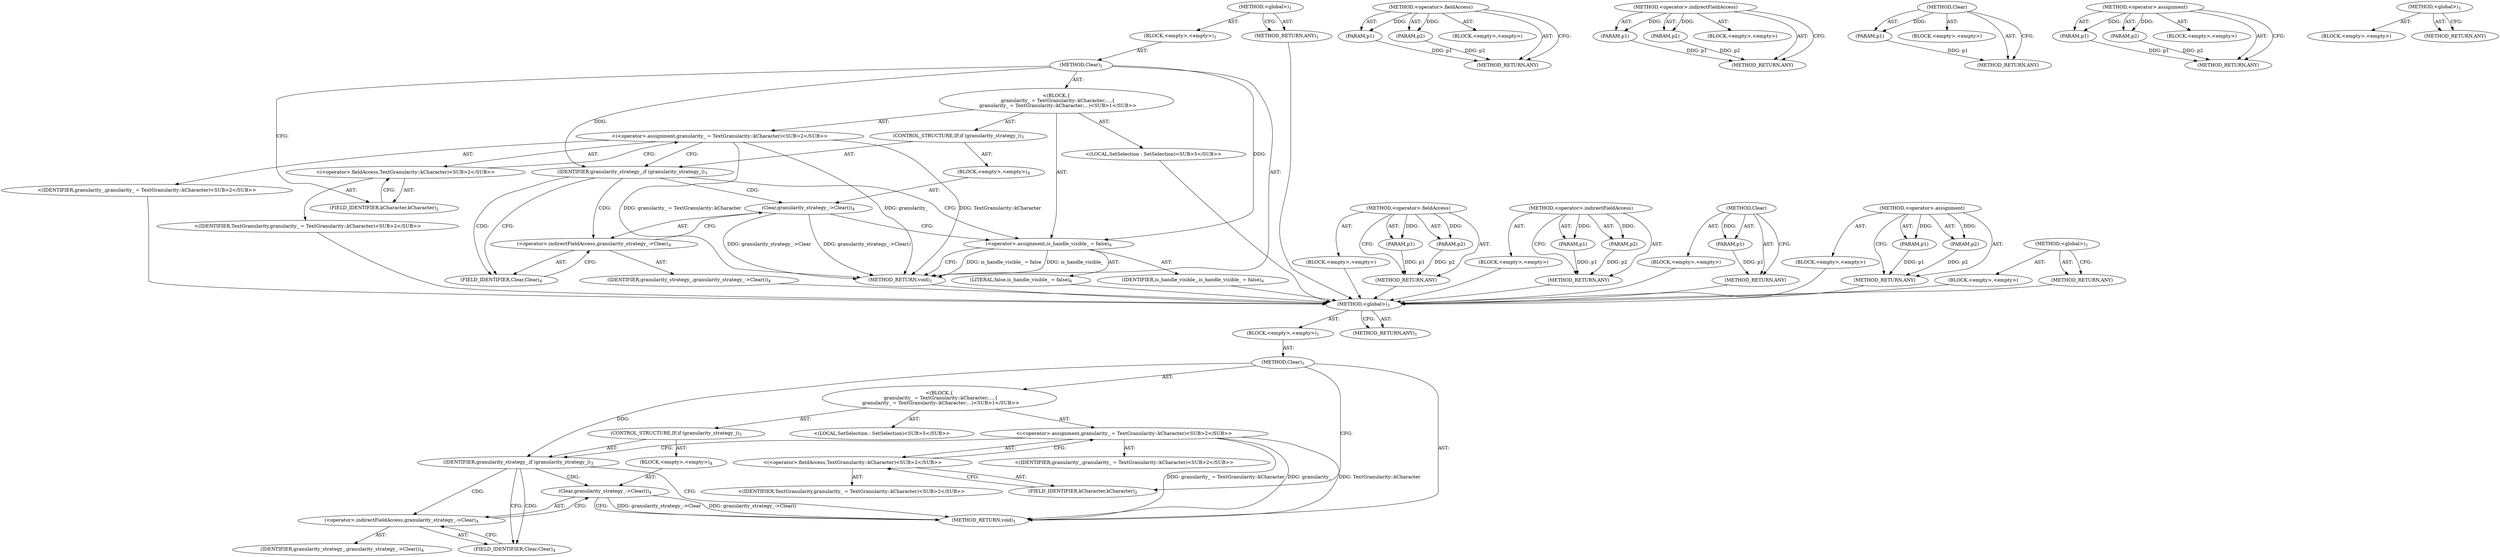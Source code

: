 digraph "&lt;global&gt;" {
vulnerable_6 [label=<(METHOD,&lt;global&gt;)<SUB>1</SUB>>];
vulnerable_7 [label=<(BLOCK,&lt;empty&gt;,&lt;empty&gt;)<SUB>1</SUB>>];
vulnerable_8 [label=<(METHOD,Clear)<SUB>1</SUB>>];
vulnerable_9 [label="<(BLOCK,{
  granularity_ = TextGranularity::kCharacter;...,{
  granularity_ = TextGranularity::kCharacter;...)<SUB>1</SUB>>"];
vulnerable_10 [label="<(&lt;operator&gt;.assignment,granularity_ = TextGranularity::kCharacter)<SUB>2</SUB>>"];
vulnerable_11 [label="<(IDENTIFIER,granularity_,granularity_ = TextGranularity::kCharacter)<SUB>2</SUB>>"];
vulnerable_12 [label="<(&lt;operator&gt;.fieldAccess,TextGranularity::kCharacter)<SUB>2</SUB>>"];
vulnerable_13 [label="<(IDENTIFIER,TextGranularity,granularity_ = TextGranularity::kCharacter)<SUB>2</SUB>>"];
vulnerable_14 [label=<(FIELD_IDENTIFIER,kCharacter,kCharacter)<SUB>2</SUB>>];
vulnerable_15 [label=<(CONTROL_STRUCTURE,IF,if (granularity_strategy_))<SUB>3</SUB>>];
vulnerable_16 [label=<(IDENTIFIER,granularity_strategy_,if (granularity_strategy_))<SUB>3</SUB>>];
vulnerable_17 [label=<(BLOCK,&lt;empty&gt;,&lt;empty&gt;)<SUB>4</SUB>>];
vulnerable_18 [label=<(Clear,granularity_strategy_-&gt;Clear())<SUB>4</SUB>>];
vulnerable_19 [label=<(&lt;operator&gt;.indirectFieldAccess,granularity_strategy_-&gt;Clear)<SUB>4</SUB>>];
vulnerable_20 [label=<(IDENTIFIER,granularity_strategy_,granularity_strategy_-&gt;Clear())<SUB>4</SUB>>];
vulnerable_21 [label=<(FIELD_IDENTIFIER,Clear,Clear)<SUB>4</SUB>>];
vulnerable_22 [label="<(LOCAL,SetSelection : SetSelection)<SUB>5</SUB>>"];
vulnerable_23 [label=<(METHOD_RETURN,void)<SUB>1</SUB>>];
vulnerable_25 [label=<(METHOD_RETURN,ANY)<SUB>1</SUB>>];
vulnerable_45 [label=<(METHOD,&lt;operator&gt;.fieldAccess)>];
vulnerable_46 [label=<(PARAM,p1)>];
vulnerable_47 [label=<(PARAM,p2)>];
vulnerable_48 [label=<(BLOCK,&lt;empty&gt;,&lt;empty&gt;)>];
vulnerable_49 [label=<(METHOD_RETURN,ANY)>];
vulnerable_54 [label=<(METHOD,&lt;operator&gt;.indirectFieldAccess)>];
vulnerable_55 [label=<(PARAM,p1)>];
vulnerable_56 [label=<(PARAM,p2)>];
vulnerable_57 [label=<(BLOCK,&lt;empty&gt;,&lt;empty&gt;)>];
vulnerable_58 [label=<(METHOD_RETURN,ANY)>];
vulnerable_50 [label=<(METHOD,Clear)>];
vulnerable_51 [label=<(PARAM,p1)>];
vulnerable_52 [label=<(BLOCK,&lt;empty&gt;,&lt;empty&gt;)>];
vulnerable_53 [label=<(METHOD_RETURN,ANY)>];
vulnerable_40 [label=<(METHOD,&lt;operator&gt;.assignment)>];
vulnerable_41 [label=<(PARAM,p1)>];
vulnerable_42 [label=<(PARAM,p2)>];
vulnerable_43 [label=<(BLOCK,&lt;empty&gt;,&lt;empty&gt;)>];
vulnerable_44 [label=<(METHOD_RETURN,ANY)>];
vulnerable_34 [label=<(METHOD,&lt;global&gt;)<SUB>1</SUB>>];
vulnerable_35 [label=<(BLOCK,&lt;empty&gt;,&lt;empty&gt;)>];
vulnerable_36 [label=<(METHOD_RETURN,ANY)>];
fixed_6 [label=<(METHOD,&lt;global&gt;)<SUB>1</SUB>>];
fixed_7 [label=<(BLOCK,&lt;empty&gt;,&lt;empty&gt;)<SUB>1</SUB>>];
fixed_8 [label=<(METHOD,Clear)<SUB>1</SUB>>];
fixed_9 [label="<(BLOCK,{
  granularity_ = TextGranularity::kCharacter;...,{
  granularity_ = TextGranularity::kCharacter;...)<SUB>1</SUB>>"];
fixed_10 [label="<(&lt;operator&gt;.assignment,granularity_ = TextGranularity::kCharacter)<SUB>2</SUB>>"];
fixed_11 [label="<(IDENTIFIER,granularity_,granularity_ = TextGranularity::kCharacter)<SUB>2</SUB>>"];
fixed_12 [label="<(&lt;operator&gt;.fieldAccess,TextGranularity::kCharacter)<SUB>2</SUB>>"];
fixed_13 [label="<(IDENTIFIER,TextGranularity,granularity_ = TextGranularity::kCharacter)<SUB>2</SUB>>"];
fixed_14 [label=<(FIELD_IDENTIFIER,kCharacter,kCharacter)<SUB>2</SUB>>];
fixed_15 [label=<(CONTROL_STRUCTURE,IF,if (granularity_strategy_))<SUB>3</SUB>>];
fixed_16 [label=<(IDENTIFIER,granularity_strategy_,if (granularity_strategy_))<SUB>3</SUB>>];
fixed_17 [label=<(BLOCK,&lt;empty&gt;,&lt;empty&gt;)<SUB>4</SUB>>];
fixed_18 [label=<(Clear,granularity_strategy_-&gt;Clear())<SUB>4</SUB>>];
fixed_19 [label=<(&lt;operator&gt;.indirectFieldAccess,granularity_strategy_-&gt;Clear)<SUB>4</SUB>>];
fixed_20 [label=<(IDENTIFIER,granularity_strategy_,granularity_strategy_-&gt;Clear())<SUB>4</SUB>>];
fixed_21 [label=<(FIELD_IDENTIFIER,Clear,Clear)<SUB>4</SUB>>];
fixed_22 [label="<(LOCAL,SetSelection : SetSelection)<SUB>5</SUB>>"];
fixed_23 [label=<(&lt;operator&gt;.assignment,is_handle_visible_ = false)<SUB>6</SUB>>];
fixed_24 [label=<(IDENTIFIER,is_handle_visible_,is_handle_visible_ = false)<SUB>6</SUB>>];
fixed_25 [label=<(LITERAL,false,is_handle_visible_ = false)<SUB>6</SUB>>];
fixed_26 [label=<(METHOD_RETURN,void)<SUB>1</SUB>>];
fixed_28 [label=<(METHOD_RETURN,ANY)<SUB>1</SUB>>];
fixed_50 [label=<(METHOD,&lt;operator&gt;.fieldAccess)>];
fixed_51 [label=<(PARAM,p1)>];
fixed_52 [label=<(PARAM,p2)>];
fixed_53 [label=<(BLOCK,&lt;empty&gt;,&lt;empty&gt;)>];
fixed_54 [label=<(METHOD_RETURN,ANY)>];
fixed_59 [label=<(METHOD,&lt;operator&gt;.indirectFieldAccess)>];
fixed_60 [label=<(PARAM,p1)>];
fixed_61 [label=<(PARAM,p2)>];
fixed_62 [label=<(BLOCK,&lt;empty&gt;,&lt;empty&gt;)>];
fixed_63 [label=<(METHOD_RETURN,ANY)>];
fixed_55 [label=<(METHOD,Clear)>];
fixed_56 [label=<(PARAM,p1)>];
fixed_57 [label=<(BLOCK,&lt;empty&gt;,&lt;empty&gt;)>];
fixed_58 [label=<(METHOD_RETURN,ANY)>];
fixed_45 [label=<(METHOD,&lt;operator&gt;.assignment)>];
fixed_46 [label=<(PARAM,p1)>];
fixed_47 [label=<(PARAM,p2)>];
fixed_48 [label=<(BLOCK,&lt;empty&gt;,&lt;empty&gt;)>];
fixed_49 [label=<(METHOD_RETURN,ANY)>];
fixed_39 [label=<(METHOD,&lt;global&gt;)<SUB>1</SUB>>];
fixed_40 [label=<(BLOCK,&lt;empty&gt;,&lt;empty&gt;)>];
fixed_41 [label=<(METHOD_RETURN,ANY)>];
vulnerable_6 -> vulnerable_7  [key=0, label="AST: "];
vulnerable_6 -> vulnerable_25  [key=0, label="AST: "];
vulnerable_6 -> vulnerable_25  [key=1, label="CFG: "];
vulnerable_7 -> vulnerable_8  [key=0, label="AST: "];
vulnerable_8 -> vulnerable_9  [key=0, label="AST: "];
vulnerable_8 -> vulnerable_23  [key=0, label="AST: "];
vulnerable_8 -> vulnerable_14  [key=0, label="CFG: "];
vulnerable_8 -> vulnerable_16  [key=0, label="DDG: "];
vulnerable_9 -> vulnerable_10  [key=0, label="AST: "];
vulnerable_9 -> vulnerable_15  [key=0, label="AST: "];
vulnerable_9 -> vulnerable_22  [key=0, label="AST: "];
vulnerable_10 -> vulnerable_11  [key=0, label="AST: "];
vulnerable_10 -> vulnerable_12  [key=0, label="AST: "];
vulnerable_10 -> vulnerable_16  [key=0, label="CFG: "];
vulnerable_10 -> vulnerable_23  [key=0, label="DDG: TextGranularity::kCharacter"];
vulnerable_10 -> vulnerable_23  [key=1, label="DDG: granularity_ = TextGranularity::kCharacter"];
vulnerable_10 -> vulnerable_23  [key=2, label="DDG: granularity_"];
vulnerable_12 -> vulnerable_13  [key=0, label="AST: "];
vulnerable_12 -> vulnerable_14  [key=0, label="AST: "];
vulnerable_12 -> vulnerable_10  [key=0, label="CFG: "];
vulnerable_14 -> vulnerable_12  [key=0, label="CFG: "];
vulnerable_15 -> vulnerable_16  [key=0, label="AST: "];
vulnerable_15 -> vulnerable_17  [key=0, label="AST: "];
vulnerable_16 -> vulnerable_23  [key=0, label="CFG: "];
vulnerable_16 -> vulnerable_21  [key=0, label="CFG: "];
vulnerable_16 -> vulnerable_21  [key=1, label="CDG: "];
vulnerable_16 -> vulnerable_18  [key=0, label="CDG: "];
vulnerable_16 -> vulnerable_19  [key=0, label="CDG: "];
vulnerable_17 -> vulnerable_18  [key=0, label="AST: "];
vulnerable_18 -> vulnerable_19  [key=0, label="AST: "];
vulnerable_18 -> vulnerable_23  [key=0, label="CFG: "];
vulnerable_18 -> vulnerable_23  [key=1, label="DDG: granularity_strategy_-&gt;Clear"];
vulnerable_18 -> vulnerable_23  [key=2, label="DDG: granularity_strategy_-&gt;Clear()"];
vulnerable_19 -> vulnerable_20  [key=0, label="AST: "];
vulnerable_19 -> vulnerable_21  [key=0, label="AST: "];
vulnerable_19 -> vulnerable_18  [key=0, label="CFG: "];
vulnerable_21 -> vulnerable_19  [key=0, label="CFG: "];
vulnerable_45 -> vulnerable_46  [key=0, label="AST: "];
vulnerable_45 -> vulnerable_46  [key=1, label="DDG: "];
vulnerable_45 -> vulnerable_48  [key=0, label="AST: "];
vulnerable_45 -> vulnerable_47  [key=0, label="AST: "];
vulnerable_45 -> vulnerable_47  [key=1, label="DDG: "];
vulnerable_45 -> vulnerable_49  [key=0, label="AST: "];
vulnerable_45 -> vulnerable_49  [key=1, label="CFG: "];
vulnerable_46 -> vulnerable_49  [key=0, label="DDG: p1"];
vulnerable_47 -> vulnerable_49  [key=0, label="DDG: p2"];
vulnerable_54 -> vulnerable_55  [key=0, label="AST: "];
vulnerable_54 -> vulnerable_55  [key=1, label="DDG: "];
vulnerable_54 -> vulnerable_57  [key=0, label="AST: "];
vulnerable_54 -> vulnerable_56  [key=0, label="AST: "];
vulnerable_54 -> vulnerable_56  [key=1, label="DDG: "];
vulnerable_54 -> vulnerable_58  [key=0, label="AST: "];
vulnerable_54 -> vulnerable_58  [key=1, label="CFG: "];
vulnerable_55 -> vulnerable_58  [key=0, label="DDG: p1"];
vulnerable_56 -> vulnerable_58  [key=0, label="DDG: p2"];
vulnerable_50 -> vulnerable_51  [key=0, label="AST: "];
vulnerable_50 -> vulnerable_51  [key=1, label="DDG: "];
vulnerable_50 -> vulnerable_52  [key=0, label="AST: "];
vulnerable_50 -> vulnerable_53  [key=0, label="AST: "];
vulnerable_50 -> vulnerable_53  [key=1, label="CFG: "];
vulnerable_51 -> vulnerable_53  [key=0, label="DDG: p1"];
vulnerable_40 -> vulnerable_41  [key=0, label="AST: "];
vulnerable_40 -> vulnerable_41  [key=1, label="DDG: "];
vulnerable_40 -> vulnerable_43  [key=0, label="AST: "];
vulnerable_40 -> vulnerable_42  [key=0, label="AST: "];
vulnerable_40 -> vulnerable_42  [key=1, label="DDG: "];
vulnerable_40 -> vulnerable_44  [key=0, label="AST: "];
vulnerable_40 -> vulnerable_44  [key=1, label="CFG: "];
vulnerable_41 -> vulnerable_44  [key=0, label="DDG: p1"];
vulnerable_42 -> vulnerable_44  [key=0, label="DDG: p2"];
vulnerable_34 -> vulnerable_35  [key=0, label="AST: "];
vulnerable_34 -> vulnerable_36  [key=0, label="AST: "];
vulnerable_34 -> vulnerable_36  [key=1, label="CFG: "];
fixed_6 -> fixed_7  [key=0, label="AST: "];
fixed_6 -> fixed_28  [key=0, label="AST: "];
fixed_6 -> fixed_28  [key=1, label="CFG: "];
fixed_7 -> fixed_8  [key=0, label="AST: "];
fixed_8 -> fixed_9  [key=0, label="AST: "];
fixed_8 -> fixed_26  [key=0, label="AST: "];
fixed_8 -> fixed_14  [key=0, label="CFG: "];
fixed_8 -> fixed_23  [key=0, label="DDG: "];
fixed_8 -> fixed_16  [key=0, label="DDG: "];
fixed_9 -> fixed_10  [key=0, label="AST: "];
fixed_9 -> fixed_15  [key=0, label="AST: "];
fixed_9 -> fixed_22  [key=0, label="AST: "];
fixed_9 -> fixed_23  [key=0, label="AST: "];
fixed_10 -> fixed_11  [key=0, label="AST: "];
fixed_10 -> fixed_12  [key=0, label="AST: "];
fixed_10 -> fixed_16  [key=0, label="CFG: "];
fixed_10 -> fixed_26  [key=0, label="DDG: TextGranularity::kCharacter"];
fixed_10 -> fixed_26  [key=1, label="DDG: granularity_ = TextGranularity::kCharacter"];
fixed_10 -> fixed_26  [key=2, label="DDG: granularity_"];
fixed_11 -> vulnerable_6  [key=0];
fixed_12 -> fixed_13  [key=0, label="AST: "];
fixed_12 -> fixed_14  [key=0, label="AST: "];
fixed_12 -> fixed_10  [key=0, label="CFG: "];
fixed_13 -> vulnerable_6  [key=0];
fixed_14 -> fixed_12  [key=0, label="CFG: "];
fixed_15 -> fixed_16  [key=0, label="AST: "];
fixed_15 -> fixed_17  [key=0, label="AST: "];
fixed_16 -> fixed_21  [key=0, label="CFG: "];
fixed_16 -> fixed_21  [key=1, label="CDG: "];
fixed_16 -> fixed_23  [key=0, label="CFG: "];
fixed_16 -> fixed_18  [key=0, label="CDG: "];
fixed_16 -> fixed_19  [key=0, label="CDG: "];
fixed_17 -> fixed_18  [key=0, label="AST: "];
fixed_18 -> fixed_19  [key=0, label="AST: "];
fixed_18 -> fixed_23  [key=0, label="CFG: "];
fixed_18 -> fixed_26  [key=0, label="DDG: granularity_strategy_-&gt;Clear"];
fixed_18 -> fixed_26  [key=1, label="DDG: granularity_strategy_-&gt;Clear()"];
fixed_19 -> fixed_20  [key=0, label="AST: "];
fixed_19 -> fixed_21  [key=0, label="AST: "];
fixed_19 -> fixed_18  [key=0, label="CFG: "];
fixed_20 -> vulnerable_6  [key=0];
fixed_21 -> fixed_19  [key=0, label="CFG: "];
fixed_22 -> vulnerable_6  [key=0];
fixed_23 -> fixed_24  [key=0, label="AST: "];
fixed_23 -> fixed_25  [key=0, label="AST: "];
fixed_23 -> fixed_26  [key=0, label="CFG: "];
fixed_23 -> fixed_26  [key=1, label="DDG: is_handle_visible_ = false"];
fixed_23 -> fixed_26  [key=2, label="DDG: is_handle_visible_"];
fixed_24 -> vulnerable_6  [key=0];
fixed_25 -> vulnerable_6  [key=0];
fixed_26 -> vulnerable_6  [key=0];
fixed_28 -> vulnerable_6  [key=0];
fixed_50 -> fixed_51  [key=0, label="AST: "];
fixed_50 -> fixed_51  [key=1, label="DDG: "];
fixed_50 -> fixed_53  [key=0, label="AST: "];
fixed_50 -> fixed_52  [key=0, label="AST: "];
fixed_50 -> fixed_52  [key=1, label="DDG: "];
fixed_50 -> fixed_54  [key=0, label="AST: "];
fixed_50 -> fixed_54  [key=1, label="CFG: "];
fixed_51 -> fixed_54  [key=0, label="DDG: p1"];
fixed_52 -> fixed_54  [key=0, label="DDG: p2"];
fixed_53 -> vulnerable_6  [key=0];
fixed_54 -> vulnerable_6  [key=0];
fixed_59 -> fixed_60  [key=0, label="AST: "];
fixed_59 -> fixed_60  [key=1, label="DDG: "];
fixed_59 -> fixed_62  [key=0, label="AST: "];
fixed_59 -> fixed_61  [key=0, label="AST: "];
fixed_59 -> fixed_61  [key=1, label="DDG: "];
fixed_59 -> fixed_63  [key=0, label="AST: "];
fixed_59 -> fixed_63  [key=1, label="CFG: "];
fixed_60 -> fixed_63  [key=0, label="DDG: p1"];
fixed_61 -> fixed_63  [key=0, label="DDG: p2"];
fixed_62 -> vulnerable_6  [key=0];
fixed_63 -> vulnerable_6  [key=0];
fixed_55 -> fixed_56  [key=0, label="AST: "];
fixed_55 -> fixed_56  [key=1, label="DDG: "];
fixed_55 -> fixed_57  [key=0, label="AST: "];
fixed_55 -> fixed_58  [key=0, label="AST: "];
fixed_55 -> fixed_58  [key=1, label="CFG: "];
fixed_56 -> fixed_58  [key=0, label="DDG: p1"];
fixed_57 -> vulnerable_6  [key=0];
fixed_58 -> vulnerable_6  [key=0];
fixed_45 -> fixed_46  [key=0, label="AST: "];
fixed_45 -> fixed_46  [key=1, label="DDG: "];
fixed_45 -> fixed_48  [key=0, label="AST: "];
fixed_45 -> fixed_47  [key=0, label="AST: "];
fixed_45 -> fixed_47  [key=1, label="DDG: "];
fixed_45 -> fixed_49  [key=0, label="AST: "];
fixed_45 -> fixed_49  [key=1, label="CFG: "];
fixed_46 -> fixed_49  [key=0, label="DDG: p1"];
fixed_47 -> fixed_49  [key=0, label="DDG: p2"];
fixed_48 -> vulnerable_6  [key=0];
fixed_49 -> vulnerable_6  [key=0];
fixed_39 -> fixed_40  [key=0, label="AST: "];
fixed_39 -> fixed_41  [key=0, label="AST: "];
fixed_39 -> fixed_41  [key=1, label="CFG: "];
fixed_40 -> vulnerable_6  [key=0];
fixed_41 -> vulnerable_6  [key=0];
}
